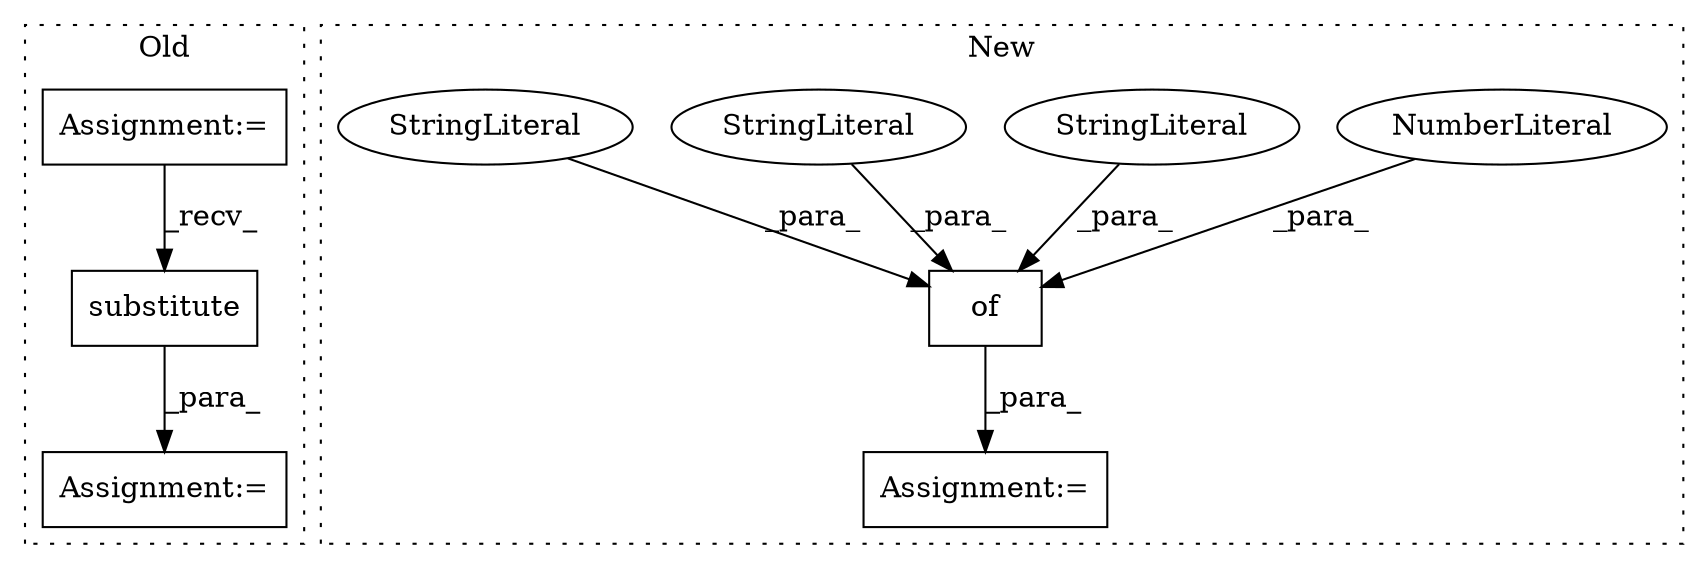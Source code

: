 digraph G {
subgraph cluster0 {
1 [label="substitute" a="32" s="14015,14059" l="11,1" shape="box"];
8 [label="Assignment:=" a="7" s="13990" l="1" shape="box"];
9 [label="Assignment:=" a="7" s="13636" l="1" shape="box"];
label = "Old";
style="dotted";
}
subgraph cluster1 {
2 [label="of" a="32" s="12859,12916" l="3,1" shape="box"];
3 [label="NumberLiteral" a="34" s="12888" l="1" shape="ellipse"];
4 [label="StringLiteral" a="45" s="12862" l="11" shape="ellipse"];
5 [label="StringLiteral" a="45" s="12879" l="8" shape="ellipse"];
6 [label="StringLiteral" a="45" s="12900" l="14" shape="ellipse"];
7 [label="Assignment:=" a="7" s="12795" l="1" shape="box"];
label = "New";
style="dotted";
}
1 -> 8 [label="_para_"];
2 -> 7 [label="_para_"];
3 -> 2 [label="_para_"];
4 -> 2 [label="_para_"];
5 -> 2 [label="_para_"];
6 -> 2 [label="_para_"];
9 -> 1 [label="_recv_"];
}